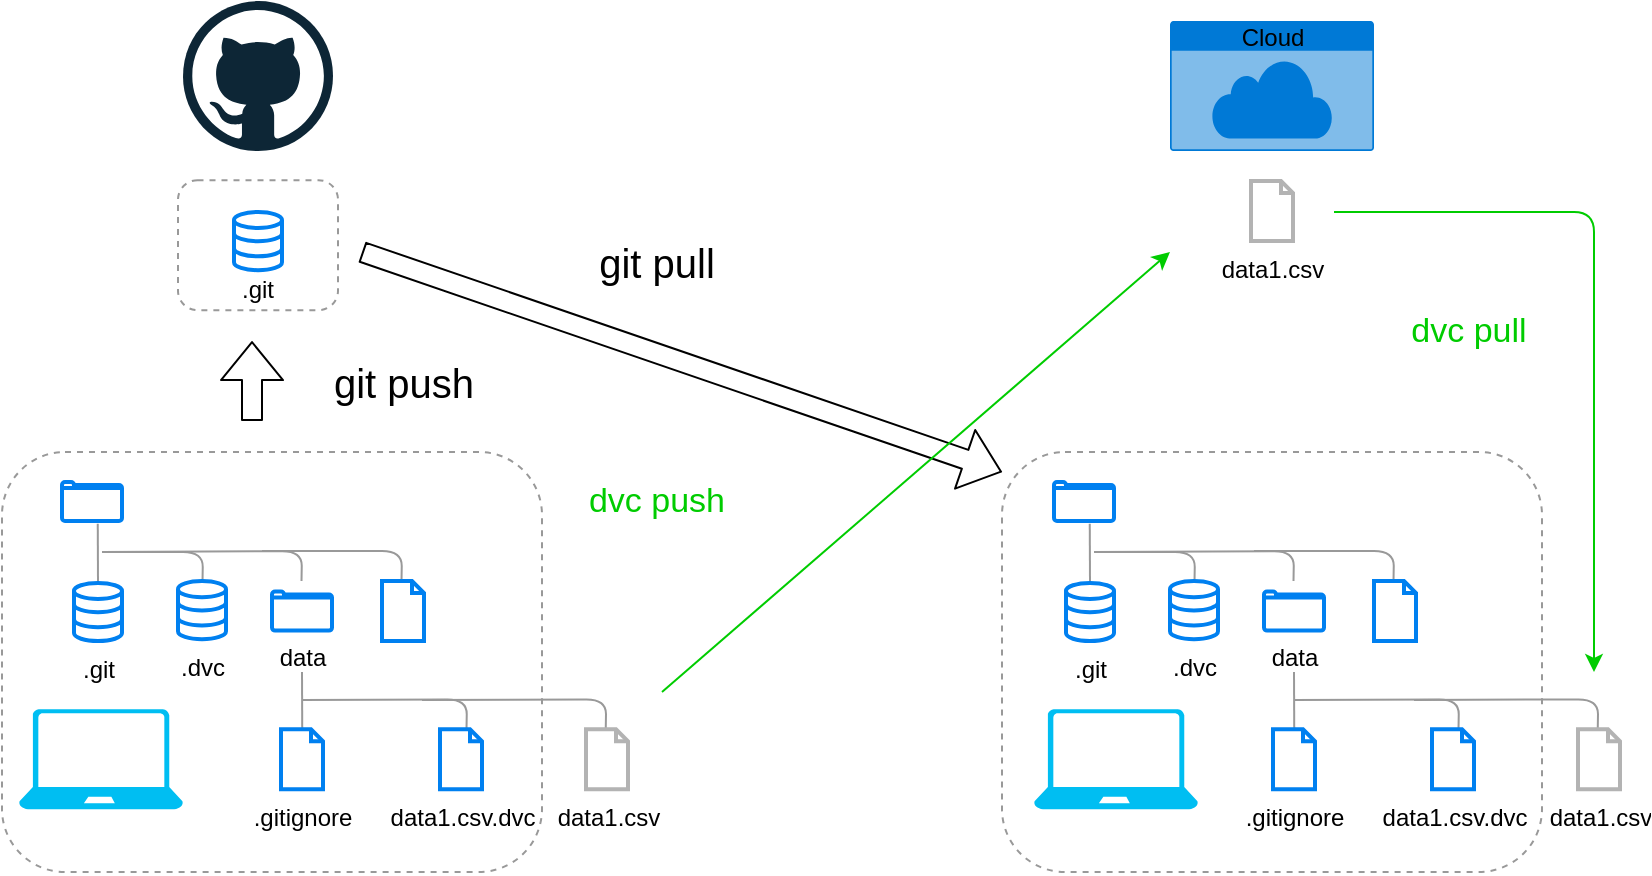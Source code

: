 <mxfile>
    <diagram id="3Kqu5hoDcEIuTMSiTPuF" name="Page-1">
        <mxGraphModel dx="796" dy="811" grid="1" gridSize="10" guides="1" tooltips="1" connect="1" arrows="1" fold="1" page="1" pageScale="1" pageWidth="850" pageHeight="1100" background="none" math="0" shadow="0">
            <root>
                <mxCell id="0"/>
                <mxCell id="1" parent="0"/>
                <mxCell id="3" value="" style="html=1;verticalLabelPosition=bottom;align=center;labelBackgroundColor=#000000;verticalAlign=top;strokeWidth=2;strokeColor=#0080F0;shadow=0;dashed=0;shape=mxgraph.ios7.icons.folder;fontSize=16;fillColor=none;" parent="1" vertex="1">
                    <mxGeometry x="150" y="605" width="30" height="19.5" as="geometry"/>
                </mxCell>
                <mxCell id="4" value="" style="endArrow=none;html=1;fontSize=16;entryX=0.596;entryY=1.071;entryDx=0;entryDy=0;entryPerimeter=0;strokeColor=#999999;" parent="1" target="3" edge="1">
                    <mxGeometry width="50" height="50" relative="1" as="geometry">
                        <mxPoint x="168" y="655" as="sourcePoint"/>
                        <mxPoint x="210" y="595" as="targetPoint"/>
                    </mxGeometry>
                </mxCell>
                <mxCell id="5" value="" style="endArrow=none;html=1;fontSize=16;strokeColor=#999999;" parent="1" edge="1">
                    <mxGeometry width="50" height="50" relative="1" as="geometry">
                        <mxPoint x="170" y="640" as="sourcePoint"/>
                        <mxPoint x="269.75" y="654.55" as="targetPoint"/>
                        <Array as="points">
                            <mxPoint x="270" y="639.55"/>
                        </Array>
                    </mxGeometry>
                </mxCell>
                <mxCell id="6" value="" style="endArrow=none;html=1;fontSize=16;strokeColor=#999999;" parent="1" edge="1">
                    <mxGeometry width="50" height="50" relative="1" as="geometry">
                        <mxPoint x="250" y="639.55" as="sourcePoint"/>
                        <mxPoint x="319.75" y="654.55" as="targetPoint"/>
                        <Array as="points">
                            <mxPoint x="320" y="639.55"/>
                        </Array>
                    </mxGeometry>
                </mxCell>
                <mxCell id="7" value="" style="html=1;verticalLabelPosition=bottom;align=center;labelBackgroundColor=none;verticalAlign=top;strokeWidth=2;strokeColor=#0080F0;shadow=0;dashed=0;shape=mxgraph.ios7.icons.document;fontSize=16;fillColor=none;fontColor=#000000;" parent="1" vertex="1">
                    <mxGeometry x="310" y="654.55" width="21" height="30" as="geometry"/>
                </mxCell>
                <mxCell id="8" value=".git" style="html=1;verticalLabelPosition=bottom;align=center;labelBackgroundColor=none;verticalAlign=top;strokeWidth=2;strokeColor=#0080F0;shadow=0;dashed=0;shape=mxgraph.ios7.icons.data;fillColor=none;fontColor=#000000;" parent="1" vertex="1">
                    <mxGeometry x="156" y="655.45" width="24" height="29.1" as="geometry"/>
                </mxCell>
                <mxCell id="10" value="data" style="html=1;verticalLabelPosition=bottom;align=center;labelBackgroundColor=none;verticalAlign=top;strokeWidth=2;strokeColor=#0080F0;shadow=0;dashed=0;shape=mxgraph.ios7.icons.folder;fontSize=12;fillColor=none;fontColor=#000000;" parent="1" vertex="1">
                    <mxGeometry x="255" y="659.8" width="30" height="19.5" as="geometry"/>
                </mxCell>
                <mxCell id="20" value="" style="rounded=1;whiteSpace=wrap;html=1;fontSize=16;strokeColor=#999999;dashed=1;fillColor=none;" parent="1" vertex="1">
                    <mxGeometry x="208" y="454.1" width="80" height="65" as="geometry"/>
                </mxCell>
                <mxCell id="21" value="" style="html=1;verticalLabelPosition=bottom;align=center;labelBackgroundColor=none;verticalAlign=top;strokeWidth=2;strokeColor=#0080F0;shadow=0;dashed=0;shape=mxgraph.ios7.icons.data;fillColor=none;fontColor=#000000;" parent="1" vertex="1">
                    <mxGeometry x="236" y="470.0" width="24" height="29.1" as="geometry"/>
                </mxCell>
                <mxCell id="22" value=".git" style="text;html=1;strokeColor=none;fillColor=none;align=center;verticalAlign=middle;whiteSpace=wrap;rounded=0;" parent="1" vertex="1">
                    <mxGeometry x="228" y="499.1" width="40" height="20" as="geometry"/>
                </mxCell>
                <mxCell id="23" value="" style="shape=flexArrow;endArrow=classic;html=1;fontColor=#000000;strokeColor=#000000;" parent="1" edge="1">
                    <mxGeometry width="50" height="50" relative="1" as="geometry">
                        <mxPoint x="245" y="574.55" as="sourcePoint"/>
                        <mxPoint x="245" y="534.55" as="targetPoint"/>
                    </mxGeometry>
                </mxCell>
                <mxCell id="25" value="git pull" style="text;html=1;strokeColor=none;fillColor=none;align=center;verticalAlign=middle;whiteSpace=wrap;rounded=0;fontSize=20;fontColor=#000000;" parent="1" vertex="1">
                    <mxGeometry x="414.5" y="474.55" width="65" height="40" as="geometry"/>
                </mxCell>
                <mxCell id="26" value="git push" style="text;html=1;strokeColor=none;fillColor=none;align=center;verticalAlign=middle;whiteSpace=wrap;rounded=0;fontSize=20;fontColor=#000000;" parent="1" vertex="1">
                    <mxGeometry x="280.5" y="534.55" width="79.5" height="40" as="geometry"/>
                </mxCell>
                <mxCell id="30" value="" style="dashed=0;outlineConnect=0;html=1;align=center;labelPosition=center;verticalLabelPosition=bottom;verticalAlign=top;shape=mxgraph.weblogos.github;fontSize=15;" parent="1" vertex="1">
                    <mxGeometry x="210.5" y="364.55" width="75" height="75" as="geometry"/>
                </mxCell>
                <mxCell id="32" value="" style="verticalLabelPosition=bottom;html=1;verticalAlign=top;align=center;strokeColor=none;fillColor=#00BEF2;shape=mxgraph.azure.laptop;pointerEvents=1;fontSize=15;" parent="1" vertex="1">
                    <mxGeometry x="128.5" y="718.67" width="82" height="50" as="geometry"/>
                </mxCell>
                <mxCell id="33" value="" style="endArrow=none;html=1;fontSize=16;strokeColor=#999999;" parent="1" edge="1">
                    <mxGeometry width="50" height="50" relative="1" as="geometry">
                        <mxPoint x="170" y="640" as="sourcePoint"/>
                        <mxPoint x="220.25" y="655" as="targetPoint"/>
                        <Array as="points">
                            <mxPoint x="220.5" y="640"/>
                        </Array>
                    </mxGeometry>
                </mxCell>
                <mxCell id="35" value=".dvc" style="html=1;verticalLabelPosition=bottom;align=center;labelBackgroundColor=none;verticalAlign=top;strokeWidth=2;strokeColor=#0080F0;shadow=0;dashed=0;shape=mxgraph.ios7.icons.data;fillColor=none;fontColor=#000000;" parent="1" vertex="1">
                    <mxGeometry x="208" y="654.55" width="24" height="29.1" as="geometry"/>
                </mxCell>
                <mxCell id="36" value="" style="endArrow=none;html=1;fontSize=16;entryX=0.596;entryY=1.071;entryDx=0;entryDy=0;entryPerimeter=0;strokeColor=#999999;" parent="1" edge="1">
                    <mxGeometry width="50" height="50" relative="1" as="geometry">
                        <mxPoint x="270.12" y="729.12" as="sourcePoint"/>
                        <mxPoint x="270" y="700.005" as="targetPoint"/>
                    </mxGeometry>
                </mxCell>
                <mxCell id="37" value="" style="endArrow=none;html=1;fontSize=16;strokeColor=#999999;" parent="1" edge="1">
                    <mxGeometry width="50" height="50" relative="1" as="geometry">
                        <mxPoint x="270" y="714" as="sourcePoint"/>
                        <mxPoint x="352.25" y="728.67" as="targetPoint"/>
                        <Array as="points">
                            <mxPoint x="352.5" y="713.67"/>
                        </Array>
                    </mxGeometry>
                </mxCell>
                <mxCell id="38" value="" style="endArrow=none;html=1;fontSize=16;strokeColor=#999999;" parent="1" edge="1">
                    <mxGeometry width="50" height="50" relative="1" as="geometry">
                        <mxPoint x="330" y="714" as="sourcePoint"/>
                        <mxPoint x="421.87" y="728.67" as="targetPoint"/>
                        <Array as="points">
                            <mxPoint x="422.12" y="713.67"/>
                        </Array>
                    </mxGeometry>
                </mxCell>
                <mxCell id="43" value=".gitignore" style="html=1;verticalLabelPosition=bottom;align=center;labelBackgroundColor=none;verticalAlign=top;strokeWidth=2;strokeColor=#0080F0;shadow=0;dashed=0;shape=mxgraph.ios7.icons.document;fontSize=12;fillColor=none;fontColor=#000000;" parent="1" vertex="1">
                    <mxGeometry x="259.5" y="728.67" width="21" height="30" as="geometry"/>
                </mxCell>
                <mxCell id="44" value="data1.csv.dvc" style="html=1;verticalLabelPosition=bottom;align=center;labelBackgroundColor=none;verticalAlign=top;strokeWidth=2;strokeColor=#0080F0;shadow=0;dashed=0;shape=mxgraph.ios7.icons.document;fontSize=12;fillColor=none;fontColor=#000000;" parent="1" vertex="1">
                    <mxGeometry x="339" y="728.67" width="21" height="30" as="geometry"/>
                </mxCell>
                <mxCell id="45" value="data1.csv" style="html=1;verticalLabelPosition=bottom;align=center;labelBackgroundColor=none;verticalAlign=top;strokeWidth=2;shadow=0;dashed=0;shape=mxgraph.ios7.icons.document;fontSize=12;fillColor=none;strokeColor=#B3B3B3;fontColor=#000000;" parent="1" vertex="1">
                    <mxGeometry x="412" y="728.67" width="21" height="30" as="geometry"/>
                </mxCell>
                <mxCell id="46" value="" style="rounded=1;whiteSpace=wrap;html=1;fontSize=16;strokeColor=#999999;dashed=1;fillColor=none;" parent="1" vertex="1">
                    <mxGeometry x="120" y="590" width="270" height="210" as="geometry"/>
                </mxCell>
                <mxCell id="47" value="" style="html=1;verticalLabelPosition=bottom;align=center;labelBackgroundColor=#000000;verticalAlign=top;strokeWidth=2;strokeColor=#0080F0;shadow=0;dashed=0;shape=mxgraph.ios7.icons.folder;fontSize=16;fillColor=none;" parent="1" vertex="1">
                    <mxGeometry x="646" y="605" width="30" height="19.5" as="geometry"/>
                </mxCell>
                <mxCell id="48" value="" style="endArrow=none;html=1;fontSize=16;entryX=0.596;entryY=1.071;entryDx=0;entryDy=0;entryPerimeter=0;strokeColor=#999999;" parent="1" target="47" edge="1">
                    <mxGeometry width="50" height="50" relative="1" as="geometry">
                        <mxPoint x="664" y="655" as="sourcePoint"/>
                        <mxPoint x="706" y="595" as="targetPoint"/>
                    </mxGeometry>
                </mxCell>
                <mxCell id="49" value="" style="endArrow=none;html=1;fontSize=16;strokeColor=#999999;" parent="1" edge="1">
                    <mxGeometry width="50" height="50" relative="1" as="geometry">
                        <mxPoint x="666" y="640" as="sourcePoint"/>
                        <mxPoint x="765.75" y="654.55" as="targetPoint"/>
                        <Array as="points">
                            <mxPoint x="766" y="639.55"/>
                        </Array>
                    </mxGeometry>
                </mxCell>
                <mxCell id="50" value="" style="endArrow=none;html=1;fontSize=16;strokeColor=#999999;" parent="1" edge="1">
                    <mxGeometry width="50" height="50" relative="1" as="geometry">
                        <mxPoint x="746" y="639.55" as="sourcePoint"/>
                        <mxPoint x="815.75" y="654.55" as="targetPoint"/>
                        <Array as="points">
                            <mxPoint x="816" y="639.55"/>
                        </Array>
                    </mxGeometry>
                </mxCell>
                <mxCell id="51" value="" style="html=1;verticalLabelPosition=bottom;align=center;labelBackgroundColor=none;verticalAlign=top;strokeWidth=2;strokeColor=#0080F0;shadow=0;dashed=0;shape=mxgraph.ios7.icons.document;fontSize=16;fillColor=none;fontColor=#000000;" parent="1" vertex="1">
                    <mxGeometry x="806" y="654.55" width="21" height="30" as="geometry"/>
                </mxCell>
                <mxCell id="52" value=".git" style="html=1;verticalLabelPosition=bottom;align=center;labelBackgroundColor=none;verticalAlign=top;strokeWidth=2;strokeColor=#0080F0;shadow=0;dashed=0;shape=mxgraph.ios7.icons.data;fillColor=none;fontColor=#000000;" parent="1" vertex="1">
                    <mxGeometry x="652" y="655.45" width="24" height="29.1" as="geometry"/>
                </mxCell>
                <mxCell id="53" value="data" style="html=1;verticalLabelPosition=bottom;align=center;labelBackgroundColor=none;verticalAlign=top;strokeWidth=2;strokeColor=#0080F0;shadow=0;dashed=0;shape=mxgraph.ios7.icons.folder;fontSize=12;fillColor=none;fontColor=#000000;" parent="1" vertex="1">
                    <mxGeometry x="751" y="659.8" width="30" height="19.5" as="geometry"/>
                </mxCell>
                <mxCell id="54" value="" style="verticalLabelPosition=bottom;html=1;verticalAlign=top;align=center;strokeColor=none;fillColor=#00BEF2;shape=mxgraph.azure.laptop;pointerEvents=1;fontSize=15;" parent="1" vertex="1">
                    <mxGeometry x="636" y="718.67" width="82" height="50" as="geometry"/>
                </mxCell>
                <mxCell id="55" value="" style="endArrow=none;html=1;fontSize=16;strokeColor=#999999;" parent="1" edge="1">
                    <mxGeometry width="50" height="50" relative="1" as="geometry">
                        <mxPoint x="666" y="640" as="sourcePoint"/>
                        <mxPoint x="716.25" y="655" as="targetPoint"/>
                        <Array as="points">
                            <mxPoint x="716.5" y="640"/>
                        </Array>
                    </mxGeometry>
                </mxCell>
                <mxCell id="56" value=".dvc" style="html=1;verticalLabelPosition=bottom;align=center;labelBackgroundColor=none;verticalAlign=top;strokeWidth=2;strokeColor=#0080F0;shadow=0;dashed=0;shape=mxgraph.ios7.icons.data;fillColor=none;fontColor=#000000;" parent="1" vertex="1">
                    <mxGeometry x="704" y="654.55" width="24" height="29.1" as="geometry"/>
                </mxCell>
                <mxCell id="57" value="" style="endArrow=none;html=1;fontSize=16;entryX=0.596;entryY=1.071;entryDx=0;entryDy=0;entryPerimeter=0;strokeColor=#999999;" parent="1" edge="1">
                    <mxGeometry width="50" height="50" relative="1" as="geometry">
                        <mxPoint x="766.12" y="729.12" as="sourcePoint"/>
                        <mxPoint x="766" y="700.005" as="targetPoint"/>
                    </mxGeometry>
                </mxCell>
                <mxCell id="58" value="" style="endArrow=none;html=1;fontSize=16;strokeColor=#999999;" parent="1" edge="1">
                    <mxGeometry width="50" height="50" relative="1" as="geometry">
                        <mxPoint x="766" y="714" as="sourcePoint"/>
                        <mxPoint x="848.25" y="728.67" as="targetPoint"/>
                        <Array as="points">
                            <mxPoint x="848.5" y="713.67"/>
                        </Array>
                    </mxGeometry>
                </mxCell>
                <mxCell id="59" value="" style="endArrow=none;html=1;fontSize=16;strokeColor=#999999;" parent="1" edge="1">
                    <mxGeometry width="50" height="50" relative="1" as="geometry">
                        <mxPoint x="826" y="714" as="sourcePoint"/>
                        <mxPoint x="917.87" y="728.67" as="targetPoint"/>
                        <Array as="points">
                            <mxPoint x="918.12" y="713.67"/>
                        </Array>
                    </mxGeometry>
                </mxCell>
                <mxCell id="60" value=".gitignore" style="html=1;verticalLabelPosition=bottom;align=center;labelBackgroundColor=none;verticalAlign=top;strokeWidth=2;strokeColor=#0080F0;shadow=0;dashed=0;shape=mxgraph.ios7.icons.document;fontSize=12;fillColor=none;fontColor=#000000;" parent="1" vertex="1">
                    <mxGeometry x="755.5" y="728.67" width="21" height="30" as="geometry"/>
                </mxCell>
                <mxCell id="61" value="data1.csv.dvc" style="html=1;verticalLabelPosition=bottom;align=center;labelBackgroundColor=none;verticalAlign=top;strokeWidth=2;strokeColor=#0080F0;shadow=0;dashed=0;shape=mxgraph.ios7.icons.document;fontSize=12;fillColor=none;fontColor=#000000;" parent="1" vertex="1">
                    <mxGeometry x="835" y="728.67" width="21" height="30" as="geometry"/>
                </mxCell>
                <mxCell id="62" value="data1.csv" style="html=1;verticalLabelPosition=bottom;align=center;labelBackgroundColor=none;verticalAlign=top;strokeWidth=2;shadow=0;dashed=0;shape=mxgraph.ios7.icons.document;fontSize=12;fillColor=none;strokeColor=#B3B3B3;fontColor=#000000;" parent="1" vertex="1">
                    <mxGeometry x="908" y="728.67" width="21" height="30" as="geometry"/>
                </mxCell>
                <mxCell id="63" value="" style="rounded=1;whiteSpace=wrap;html=1;fontSize=16;strokeColor=#999999;dashed=1;fillColor=none;" parent="1" vertex="1">
                    <mxGeometry x="620" y="590" width="270" height="210" as="geometry"/>
                </mxCell>
                <mxCell id="65" value="Cloud" style="html=1;strokeColor=none;fillColor=#0079D6;labelPosition=center;verticalLabelPosition=middle;verticalAlign=top;align=center;fontSize=12;outlineConnect=0;spacingTop=-6;fontColor=#000000;shape=mxgraph.sitemap.cloud;labelBackgroundColor=none;" parent="1" vertex="1">
                    <mxGeometry x="704" y="374.55" width="102" height="65" as="geometry"/>
                </mxCell>
                <mxCell id="66" value="data1.csv" style="html=1;verticalLabelPosition=bottom;align=center;labelBackgroundColor=none;verticalAlign=top;strokeWidth=2;shadow=0;dashed=0;shape=mxgraph.ios7.icons.document;fontSize=12;fillColor=none;strokeColor=#B3B3B3;fontColor=#000000;" parent="1" vertex="1">
                    <mxGeometry x="744.5" y="454.55" width="21" height="30" as="geometry"/>
                </mxCell>
                <mxCell id="68" value="" style="shape=flexArrow;endArrow=classic;html=1;fontColor=#000000;strokeColor=#000000;" parent="1" edge="1">
                    <mxGeometry width="50" height="50" relative="1" as="geometry">
                        <mxPoint x="300" y="490" as="sourcePoint"/>
                        <mxPoint x="620" y="600" as="targetPoint"/>
                    </mxGeometry>
                </mxCell>
                <mxCell id="69" value="" style="endArrow=classic;html=1;fontSize=12;strokeColor=#00CC00;" parent="1" edge="1">
                    <mxGeometry width="50" height="50" relative="1" as="geometry">
                        <mxPoint x="450" y="710" as="sourcePoint"/>
                        <mxPoint x="704" y="490" as="targetPoint"/>
                    </mxGeometry>
                </mxCell>
                <mxCell id="70" value="" style="endArrow=classic;html=1;fontSize=12;strokeColor=#00CC00;" parent="1" edge="1">
                    <mxGeometry width="50" height="50" relative="1" as="geometry">
                        <mxPoint x="786" y="470" as="sourcePoint"/>
                        <mxPoint x="916" y="700" as="targetPoint"/>
                        <Array as="points">
                            <mxPoint x="916" y="470"/>
                        </Array>
                    </mxGeometry>
                </mxCell>
                <mxCell id="71" value="dvc push" style="text;html=1;strokeColor=none;fillColor=none;align=center;verticalAlign=middle;whiteSpace=wrap;rounded=0;labelBackgroundColor=none;fontSize=17;fontColor=#00CC00;" parent="1" vertex="1">
                    <mxGeometry x="399.5" y="604.5" width="95" height="20" as="geometry"/>
                </mxCell>
                <mxCell id="72" value="dvc pull" style="text;html=1;strokeColor=none;fillColor=none;align=center;verticalAlign=middle;whiteSpace=wrap;rounded=0;labelBackgroundColor=none;fontSize=17;fontColor=#00CC00;" parent="1" vertex="1">
                    <mxGeometry x="806" y="520" width="95" height="20" as="geometry"/>
                </mxCell>
            </root>
        </mxGraphModel>
    </diagram>
</mxfile>